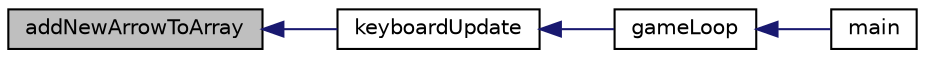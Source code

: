 digraph "addNewArrowToArray"
{
  edge [fontname="Helvetica",fontsize="10",labelfontname="Helvetica",labelfontsize="10"];
  node [fontname="Helvetica",fontsize="10",shape=record];
  rankdir="LR";
  Node5 [label="addNewArrowToArray",height=0.2,width=0.4,color="black", fillcolor="grey75", style="filled", fontcolor="black"];
  Node5 -> Node6 [dir="back",color="midnightblue",fontsize="10",style="solid",fontname="Helvetica"];
  Node6 [label="keyboardUpdate",height=0.2,width=0.4,color="black", fillcolor="white", style="filled",URL="$group___bow.html#gaa13cebcbe2531a9d4449bca30396dc85",tooltip="Handles all events related to keyboard inputs. "];
  Node6 -> Node7 [dir="back",color="midnightblue",fontsize="10",style="solid",fontname="Helvetica"];
  Node7 [label="gameLoop",height=0.2,width=0.4,color="black", fillcolor="white", style="filled",URL="$group___bow.html#gae3fcb6ab83836a82d8ab58a853667cba",tooltip="Main function for the game. Controls all interrupts of the peripherals and calls auxiliary functions..."];
  Node7 -> Node8 [dir="back",color="midnightblue",fontsize="10",style="solid",fontname="Helvetica"];
  Node8 [label="main",height=0.2,width=0.4,color="black", fillcolor="white", style="filled",URL="$main_8c.html#ae66f6b31b5ad750f1fe042a706a4e3d4"];
}
